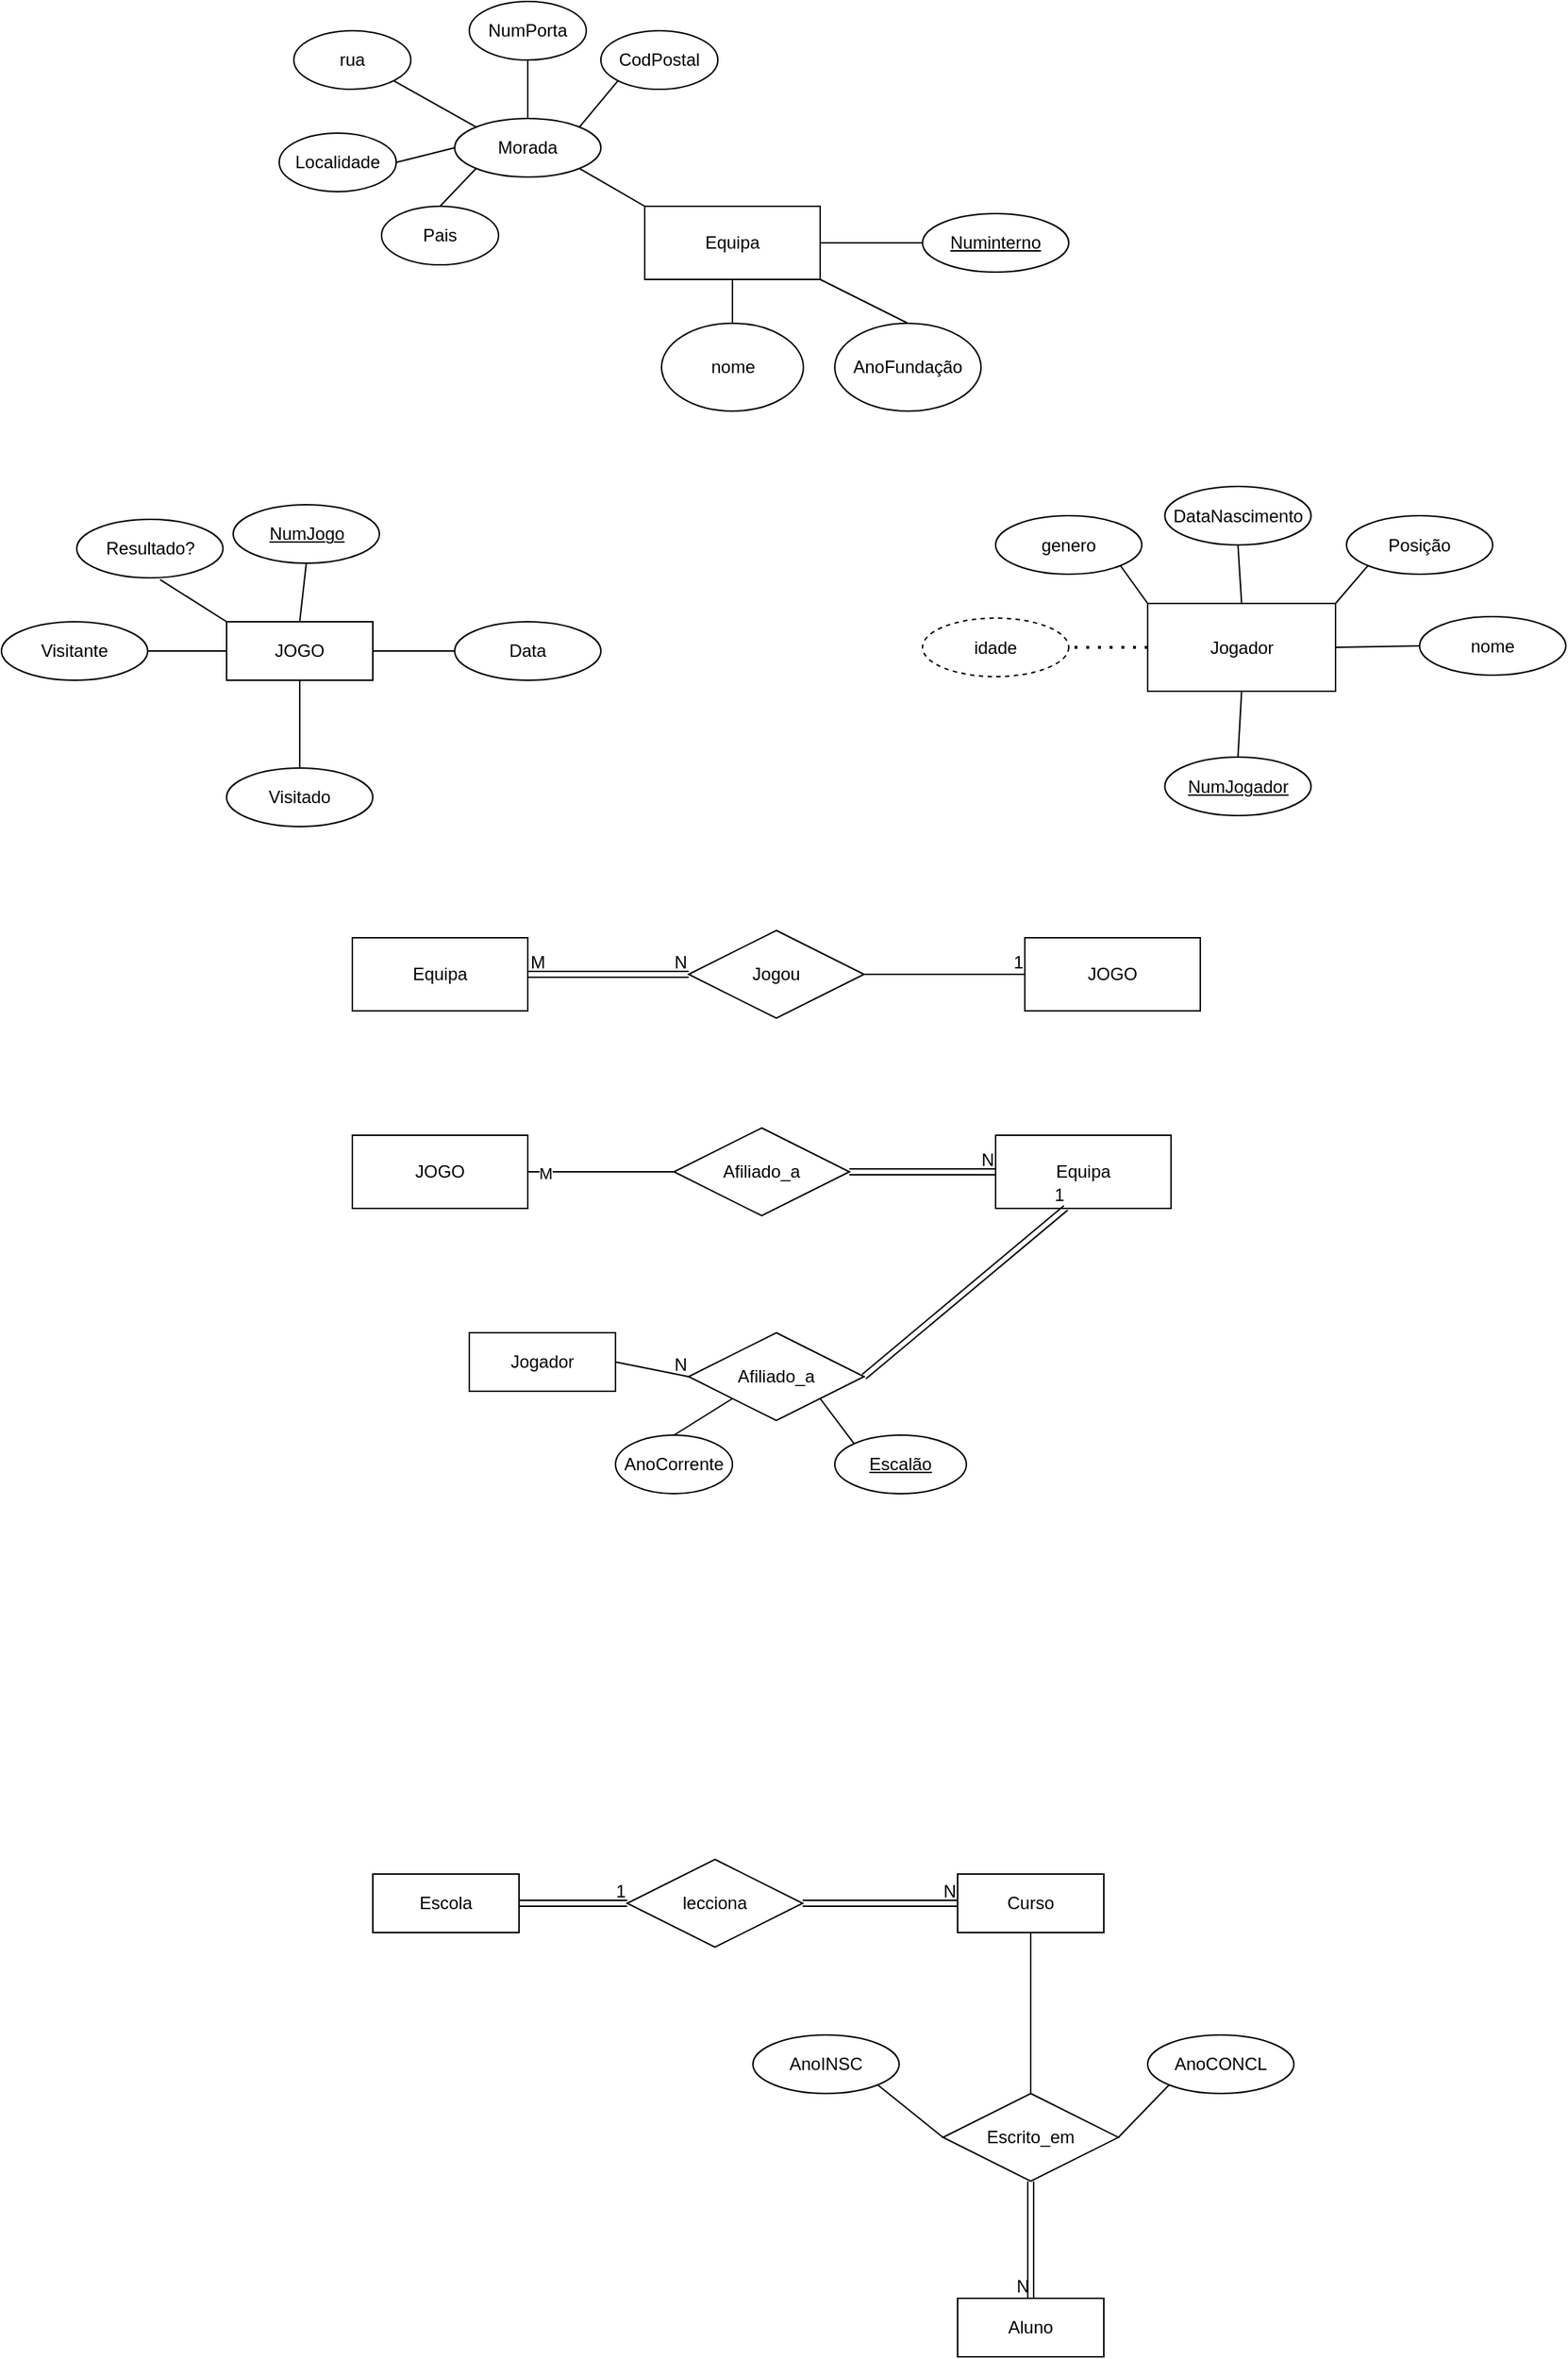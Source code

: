 <mxfile version="24.7.16">
  <diagram name="Página-1" id="aXLpPnv2NKacDEt0Qhfw">
    <mxGraphModel dx="1822" dy="582" grid="1" gridSize="10" guides="1" tooltips="1" connect="1" arrows="1" fold="1" page="1" pageScale="1" pageWidth="827" pageHeight="1169" math="0" shadow="0">
      <root>
        <mxCell id="0" />
        <mxCell id="1" parent="0" />
        <mxCell id="0BGUU8HDMgY6EAeC4oMd-1" value="Equipa" style="rounded=0;whiteSpace=wrap;html=1;" parent="1" vertex="1">
          <mxGeometry x="420" y="210" width="120" height="50" as="geometry" />
        </mxCell>
        <mxCell id="0BGUU8HDMgY6EAeC4oMd-2" value="AnoFundação" style="ellipse;whiteSpace=wrap;html=1;" parent="1" vertex="1">
          <mxGeometry x="550" y="290" width="100" height="60" as="geometry" />
        </mxCell>
        <mxCell id="0BGUU8HDMgY6EAeC4oMd-3" value="" style="endArrow=none;html=1;rounded=0;exitX=0.5;exitY=0;exitDx=0;exitDy=0;entryX=1;entryY=1;entryDx=0;entryDy=0;" parent="1" source="0BGUU8HDMgY6EAeC4oMd-2" target="0BGUU8HDMgY6EAeC4oMd-1" edge="1">
          <mxGeometry width="50" height="50" relative="1" as="geometry">
            <mxPoint x="510" y="280" as="sourcePoint" />
            <mxPoint x="560" y="230" as="targetPoint" />
          </mxGeometry>
        </mxCell>
        <mxCell id="0BGUU8HDMgY6EAeC4oMd-4" value="nome" style="ellipse;whiteSpace=wrap;html=1;" parent="1" vertex="1">
          <mxGeometry x="431.5" y="290" width="97" height="60" as="geometry" />
        </mxCell>
        <mxCell id="0BGUU8HDMgY6EAeC4oMd-5" value="" style="endArrow=none;html=1;rounded=0;exitX=0.5;exitY=0;exitDx=0;exitDy=0;entryX=0.5;entryY=1;entryDx=0;entryDy=0;" parent="1" source="0BGUU8HDMgY6EAeC4oMd-4" target="0BGUU8HDMgY6EAeC4oMd-1" edge="1">
          <mxGeometry width="50" height="50" relative="1" as="geometry">
            <mxPoint x="510" y="280" as="sourcePoint" />
            <mxPoint x="560" y="230" as="targetPoint" />
          </mxGeometry>
        </mxCell>
        <mxCell id="0BGUU8HDMgY6EAeC4oMd-17" value="Numinterno" style="ellipse;whiteSpace=wrap;html=1;align=center;fontStyle=4;" parent="1" vertex="1">
          <mxGeometry x="610" y="215" width="100" height="40" as="geometry" />
        </mxCell>
        <mxCell id="0BGUU8HDMgY6EAeC4oMd-18" value="" style="endArrow=none;html=1;rounded=0;entryX=0;entryY=0.5;entryDx=0;entryDy=0;exitX=1;exitY=0.5;exitDx=0;exitDy=0;" parent="1" source="0BGUU8HDMgY6EAeC4oMd-1" target="0BGUU8HDMgY6EAeC4oMd-17" edge="1">
          <mxGeometry width="50" height="50" relative="1" as="geometry">
            <mxPoint x="450" y="240" as="sourcePoint" />
            <mxPoint x="500" y="190" as="targetPoint" />
          </mxGeometry>
        </mxCell>
        <mxCell id="0BGUU8HDMgY6EAeC4oMd-20" value="Morada" style="ellipse;whiteSpace=wrap;html=1;align=center;" parent="1" vertex="1">
          <mxGeometry x="290" y="150" width="100" height="40" as="geometry" />
        </mxCell>
        <mxCell id="0BGUU8HDMgY6EAeC4oMd-21" value="" style="endArrow=none;html=1;rounded=0;entryX=1;entryY=1;entryDx=0;entryDy=0;exitX=0;exitY=0;exitDx=0;exitDy=0;" parent="1" source="0BGUU8HDMgY6EAeC4oMd-1" target="0BGUU8HDMgY6EAeC4oMd-20" edge="1">
          <mxGeometry width="50" height="50" relative="1" as="geometry">
            <mxPoint x="470" y="210" as="sourcePoint" />
            <mxPoint x="500" y="190" as="targetPoint" />
          </mxGeometry>
        </mxCell>
        <mxCell id="0BGUU8HDMgY6EAeC4oMd-25" value="Jogador" style="whiteSpace=wrap;html=1;align=center;" parent="1" vertex="1">
          <mxGeometry x="764" y="481.5" width="128.5" height="60" as="geometry" />
        </mxCell>
        <mxCell id="0BGUU8HDMgY6EAeC4oMd-26" value="nome" style="ellipse;whiteSpace=wrap;html=1;align=center;" parent="1" vertex="1">
          <mxGeometry x="950" y="490.5" width="100" height="40" as="geometry" />
        </mxCell>
        <mxCell id="0BGUU8HDMgY6EAeC4oMd-27" value="NumJogador" style="ellipse;whiteSpace=wrap;html=1;align=center;fontStyle=4;" parent="1" vertex="1">
          <mxGeometry x="775.75" y="586.5" width="100" height="40" as="geometry" />
        </mxCell>
        <mxCell id="0BGUU8HDMgY6EAeC4oMd-28" value="rua" style="ellipse;whiteSpace=wrap;html=1;align=center;" parent="1" vertex="1">
          <mxGeometry x="180" y="90" width="80" height="40" as="geometry" />
        </mxCell>
        <mxCell id="0BGUU8HDMgY6EAeC4oMd-29" value="NumPorta" style="ellipse;whiteSpace=wrap;html=1;align=center;" parent="1" vertex="1">
          <mxGeometry x="300" y="70" width="80" height="40" as="geometry" />
        </mxCell>
        <mxCell id="0BGUU8HDMgY6EAeC4oMd-30" value="CodPostal" style="ellipse;whiteSpace=wrap;html=1;align=center;" parent="1" vertex="1">
          <mxGeometry x="390" y="90" width="80" height="40" as="geometry" />
        </mxCell>
        <mxCell id="0BGUU8HDMgY6EAeC4oMd-31" value="Localidade" style="ellipse;whiteSpace=wrap;html=1;align=center;" parent="1" vertex="1">
          <mxGeometry x="170" y="160" width="80" height="40" as="geometry" />
        </mxCell>
        <mxCell id="0BGUU8HDMgY6EAeC4oMd-32" value="Pais" style="ellipse;whiteSpace=wrap;html=1;align=center;" parent="1" vertex="1">
          <mxGeometry x="240" y="210" width="80" height="40" as="geometry" />
        </mxCell>
        <mxCell id="0BGUU8HDMgY6EAeC4oMd-33" value="" style="endArrow=none;html=1;rounded=0;exitX=1;exitY=0;exitDx=0;exitDy=0;entryX=0;entryY=1;entryDx=0;entryDy=0;" parent="1" source="0BGUU8HDMgY6EAeC4oMd-20" target="0BGUU8HDMgY6EAeC4oMd-30" edge="1">
          <mxGeometry width="50" height="50" relative="1" as="geometry">
            <mxPoint x="450" y="160" as="sourcePoint" />
            <mxPoint x="500" y="110" as="targetPoint" />
          </mxGeometry>
        </mxCell>
        <mxCell id="0BGUU8HDMgY6EAeC4oMd-34" value="" style="endArrow=none;html=1;rounded=0;exitX=0.5;exitY=0;exitDx=0;exitDy=0;entryX=0.5;entryY=1;entryDx=0;entryDy=0;" parent="1" source="0BGUU8HDMgY6EAeC4oMd-20" target="0BGUU8HDMgY6EAeC4oMd-29" edge="1">
          <mxGeometry width="50" height="50" relative="1" as="geometry">
            <mxPoint x="385" y="166" as="sourcePoint" />
            <mxPoint x="420" y="130" as="targetPoint" />
          </mxGeometry>
        </mxCell>
        <mxCell id="0BGUU8HDMgY6EAeC4oMd-35" value="" style="endArrow=none;html=1;rounded=0;exitX=0;exitY=0;exitDx=0;exitDy=0;entryX=1;entryY=1;entryDx=0;entryDy=0;" parent="1" source="0BGUU8HDMgY6EAeC4oMd-20" target="0BGUU8HDMgY6EAeC4oMd-28" edge="1">
          <mxGeometry width="50" height="50" relative="1" as="geometry">
            <mxPoint x="395" y="176" as="sourcePoint" />
            <mxPoint x="430" y="140" as="targetPoint" />
          </mxGeometry>
        </mxCell>
        <mxCell id="0BGUU8HDMgY6EAeC4oMd-36" value="" style="endArrow=none;html=1;rounded=0;exitX=0;exitY=0.5;exitDx=0;exitDy=0;entryX=1;entryY=0.5;entryDx=0;entryDy=0;" parent="1" source="0BGUU8HDMgY6EAeC4oMd-20" target="0BGUU8HDMgY6EAeC4oMd-31" edge="1">
          <mxGeometry width="50" height="50" relative="1" as="geometry">
            <mxPoint x="405" y="186" as="sourcePoint" />
            <mxPoint x="440" y="150" as="targetPoint" />
          </mxGeometry>
        </mxCell>
        <mxCell id="0BGUU8HDMgY6EAeC4oMd-37" value="" style="endArrow=none;html=1;rounded=0;exitX=0;exitY=1;exitDx=0;exitDy=0;entryX=0.5;entryY=0;entryDx=0;entryDy=0;" parent="1" source="0BGUU8HDMgY6EAeC4oMd-20" target="0BGUU8HDMgY6EAeC4oMd-32" edge="1">
          <mxGeometry width="50" height="50" relative="1" as="geometry">
            <mxPoint x="415" y="196" as="sourcePoint" />
            <mxPoint x="450" y="160" as="targetPoint" />
          </mxGeometry>
        </mxCell>
        <mxCell id="0BGUU8HDMgY6EAeC4oMd-38" value="DataNascimento" style="ellipse;whiteSpace=wrap;html=1;align=center;" parent="1" vertex="1">
          <mxGeometry x="775.75" y="401.5" width="100" height="40" as="geometry" />
        </mxCell>
        <mxCell id="0BGUU8HDMgY6EAeC4oMd-39" value="idade" style="ellipse;whiteSpace=wrap;html=1;align=center;dashed=1;" parent="1" vertex="1">
          <mxGeometry x="610" y="491.5" width="100" height="40" as="geometry" />
        </mxCell>
        <mxCell id="0BGUU8HDMgY6EAeC4oMd-40" value="genero" style="ellipse;whiteSpace=wrap;html=1;align=center;" parent="1" vertex="1">
          <mxGeometry x="660" y="421.5" width="100" height="40" as="geometry" />
        </mxCell>
        <mxCell id="0BGUU8HDMgY6EAeC4oMd-41" value="Posição" style="ellipse;whiteSpace=wrap;html=1;align=center;" parent="1" vertex="1">
          <mxGeometry x="900" y="421.5" width="100" height="40" as="geometry" />
        </mxCell>
        <mxCell id="0BGUU8HDMgY6EAeC4oMd-42" value="" style="endArrow=none;dashed=1;html=1;dashPattern=1 3;strokeWidth=2;rounded=0;entryX=1;entryY=0.5;entryDx=0;entryDy=0;exitX=0;exitY=0.5;exitDx=0;exitDy=0;" parent="1" source="0BGUU8HDMgY6EAeC4oMd-25" target="0BGUU8HDMgY6EAeC4oMd-39" edge="1">
          <mxGeometry width="50" height="50" relative="1" as="geometry">
            <mxPoint x="790" y="391.5" as="sourcePoint" />
            <mxPoint x="840" y="341.5" as="targetPoint" />
          </mxGeometry>
        </mxCell>
        <mxCell id="0BGUU8HDMgY6EAeC4oMd-43" value="" style="endArrow=none;html=1;rounded=0;exitX=1;exitY=1;exitDx=0;exitDy=0;entryX=0;entryY=0;entryDx=0;entryDy=0;" parent="1" source="0BGUU8HDMgY6EAeC4oMd-40" target="0BGUU8HDMgY6EAeC4oMd-25" edge="1">
          <mxGeometry width="50" height="50" relative="1" as="geometry">
            <mxPoint x="790" y="391.5" as="sourcePoint" />
            <mxPoint x="840" y="341.5" as="targetPoint" />
          </mxGeometry>
        </mxCell>
        <mxCell id="0BGUU8HDMgY6EAeC4oMd-44" value="" style="endArrow=none;html=1;rounded=0;exitX=0.5;exitY=0;exitDx=0;exitDy=0;entryX=0.5;entryY=1;entryDx=0;entryDy=0;" parent="1" source="0BGUU8HDMgY6EAeC4oMd-25" target="0BGUU8HDMgY6EAeC4oMd-38" edge="1">
          <mxGeometry width="50" height="50" relative="1" as="geometry">
            <mxPoint x="790" y="391.5" as="sourcePoint" />
            <mxPoint x="840" y="341.5" as="targetPoint" />
          </mxGeometry>
        </mxCell>
        <mxCell id="0BGUU8HDMgY6EAeC4oMd-46" value="" style="endArrow=none;html=1;rounded=0;exitX=1;exitY=0;exitDx=0;exitDy=0;entryX=0;entryY=1;entryDx=0;entryDy=0;" parent="1" source="0BGUU8HDMgY6EAeC4oMd-25" target="0BGUU8HDMgY6EAeC4oMd-41" edge="1">
          <mxGeometry width="50" height="50" relative="1" as="geometry">
            <mxPoint x="790" y="391.5" as="sourcePoint" />
            <mxPoint x="840" y="341.5" as="targetPoint" />
          </mxGeometry>
        </mxCell>
        <mxCell id="0BGUU8HDMgY6EAeC4oMd-47" value="" style="endArrow=none;html=1;rounded=0;exitX=0.5;exitY=1;exitDx=0;exitDy=0;entryX=0.5;entryY=0;entryDx=0;entryDy=0;" parent="1" source="0BGUU8HDMgY6EAeC4oMd-25" target="0BGUU8HDMgY6EAeC4oMd-27" edge="1">
          <mxGeometry width="50" height="50" relative="1" as="geometry">
            <mxPoint x="790" y="391.5" as="sourcePoint" />
            <mxPoint x="840" y="341.5" as="targetPoint" />
          </mxGeometry>
        </mxCell>
        <mxCell id="0BGUU8HDMgY6EAeC4oMd-48" value="" style="endArrow=none;html=1;rounded=0;exitX=1;exitY=0.5;exitDx=0;exitDy=0;entryX=0;entryY=0.5;entryDx=0;entryDy=0;" parent="1" source="0BGUU8HDMgY6EAeC4oMd-25" target="0BGUU8HDMgY6EAeC4oMd-26" edge="1">
          <mxGeometry width="50" height="50" relative="1" as="geometry">
            <mxPoint x="790" y="391.5" as="sourcePoint" />
            <mxPoint x="840" y="341.5" as="targetPoint" />
          </mxGeometry>
        </mxCell>
        <mxCell id="0BGUU8HDMgY6EAeC4oMd-49" value="JOGO" style="whiteSpace=wrap;html=1;align=center;" parent="1" vertex="1">
          <mxGeometry x="134" y="494" width="100" height="40" as="geometry" />
        </mxCell>
        <mxCell id="0BGUU8HDMgY6EAeC4oMd-50" value="Data" style="ellipse;whiteSpace=wrap;html=1;align=center;" parent="1" vertex="1">
          <mxGeometry x="290" y="494" width="100" height="40" as="geometry" />
        </mxCell>
        <mxCell id="0BGUU8HDMgY6EAeC4oMd-51" value="Visitante" style="ellipse;whiteSpace=wrap;html=1;align=center;" parent="1" vertex="1">
          <mxGeometry x="-20" y="494" width="100" height="40" as="geometry" />
        </mxCell>
        <mxCell id="0BGUU8HDMgY6EAeC4oMd-52" value="Visitado" style="ellipse;whiteSpace=wrap;html=1;align=center;" parent="1" vertex="1">
          <mxGeometry x="134" y="594" width="100" height="40" as="geometry" />
        </mxCell>
        <mxCell id="0BGUU8HDMgY6EAeC4oMd-53" value="NumJogo" style="ellipse;whiteSpace=wrap;html=1;align=center;fontStyle=4;" parent="1" vertex="1">
          <mxGeometry x="138.5" y="414" width="100" height="40" as="geometry" />
        </mxCell>
        <mxCell id="0BGUU8HDMgY6EAeC4oMd-55" value="Resultado?" style="ellipse;whiteSpace=wrap;html=1;align=center;" parent="1" vertex="1">
          <mxGeometry x="31.5" y="424" width="100" height="40" as="geometry" />
        </mxCell>
        <mxCell id="0BGUU8HDMgY6EAeC4oMd-56" value="" style="endArrow=none;html=1;rounded=0;exitX=0.5;exitY=0;exitDx=0;exitDy=0;entryX=0.5;entryY=1;entryDx=0;entryDy=0;" parent="1" source="0BGUU8HDMgY6EAeC4oMd-49" target="0BGUU8HDMgY6EAeC4oMd-53" edge="1">
          <mxGeometry width="50" height="50" relative="1" as="geometry">
            <mxPoint x="160" y="454" as="sourcePoint" />
            <mxPoint x="210" y="404" as="targetPoint" />
          </mxGeometry>
        </mxCell>
        <mxCell id="0BGUU8HDMgY6EAeC4oMd-57" value="" style="endArrow=none;html=1;rounded=0;exitX=1;exitY=0.5;exitDx=0;exitDy=0;entryX=0;entryY=0.5;entryDx=0;entryDy=0;" parent="1" source="0BGUU8HDMgY6EAeC4oMd-49" target="0BGUU8HDMgY6EAeC4oMd-50" edge="1">
          <mxGeometry width="50" height="50" relative="1" as="geometry">
            <mxPoint x="194" y="504" as="sourcePoint" />
            <mxPoint x="199" y="464" as="targetPoint" />
          </mxGeometry>
        </mxCell>
        <mxCell id="0BGUU8HDMgY6EAeC4oMd-58" value="" style="endArrow=none;html=1;rounded=0;exitX=0;exitY=0;exitDx=0;exitDy=0;entryX=0.57;entryY=1.03;entryDx=0;entryDy=0;entryPerimeter=0;" parent="1" source="0BGUU8HDMgY6EAeC4oMd-49" target="0BGUU8HDMgY6EAeC4oMd-55" edge="1">
          <mxGeometry width="50" height="50" relative="1" as="geometry">
            <mxPoint x="204" y="514" as="sourcePoint" />
            <mxPoint x="209" y="474" as="targetPoint" />
          </mxGeometry>
        </mxCell>
        <mxCell id="0BGUU8HDMgY6EAeC4oMd-59" value="" style="endArrow=none;html=1;rounded=0;exitX=0;exitY=0.5;exitDx=0;exitDy=0;entryX=1;entryY=0.5;entryDx=0;entryDy=0;" parent="1" source="0BGUU8HDMgY6EAeC4oMd-49" target="0BGUU8HDMgY6EAeC4oMd-51" edge="1">
          <mxGeometry width="50" height="50" relative="1" as="geometry">
            <mxPoint x="214" y="524" as="sourcePoint" />
            <mxPoint x="219" y="484" as="targetPoint" />
          </mxGeometry>
        </mxCell>
        <mxCell id="0BGUU8HDMgY6EAeC4oMd-60" value="" style="endArrow=none;html=1;rounded=0;exitX=0.5;exitY=0;exitDx=0;exitDy=0;entryX=0.5;entryY=1;entryDx=0;entryDy=0;" parent="1" source="0BGUU8HDMgY6EAeC4oMd-52" target="0BGUU8HDMgY6EAeC4oMd-49" edge="1">
          <mxGeometry width="50" height="50" relative="1" as="geometry">
            <mxPoint x="224" y="534" as="sourcePoint" />
            <mxPoint x="229" y="494" as="targetPoint" />
          </mxGeometry>
        </mxCell>
        <mxCell id="0BGUU8HDMgY6EAeC4oMd-62" value="Escola" style="whiteSpace=wrap;html=1;align=center;" parent="1" vertex="1">
          <mxGeometry x="234" y="1350" width="100" height="40" as="geometry" />
        </mxCell>
        <mxCell id="0BGUU8HDMgY6EAeC4oMd-63" value="lecciona" style="shape=rhombus;perimeter=rhombusPerimeter;whiteSpace=wrap;html=1;align=center;" parent="1" vertex="1">
          <mxGeometry x="408" y="1340" width="120" height="60" as="geometry" />
        </mxCell>
        <mxCell id="0BGUU8HDMgY6EAeC4oMd-65" value="Escrito_em" style="shape=rhombus;perimeter=rhombusPerimeter;whiteSpace=wrap;html=1;align=center;" parent="1" vertex="1">
          <mxGeometry x="624" y="1500" width="120" height="60" as="geometry" />
        </mxCell>
        <mxCell id="0BGUU8HDMgY6EAeC4oMd-73" value="Curso" style="whiteSpace=wrap;html=1;align=center;" parent="1" vertex="1">
          <mxGeometry x="634" y="1350" width="100" height="40" as="geometry" />
        </mxCell>
        <mxCell id="0BGUU8HDMgY6EAeC4oMd-76" value="Aluno" style="whiteSpace=wrap;html=1;align=center;" parent="1" vertex="1">
          <mxGeometry x="634" y="1640" width="100" height="40" as="geometry" />
        </mxCell>
        <mxCell id="0BGUU8HDMgY6EAeC4oMd-93" value="" style="endArrow=none;html=1;rounded=0;exitX=0.5;exitY=0;exitDx=0;exitDy=0;entryX=0.5;entryY=1;entryDx=0;entryDy=0;" parent="1" source="0BGUU8HDMgY6EAeC4oMd-65" target="0BGUU8HDMgY6EAeC4oMd-73" edge="1">
          <mxGeometry width="50" height="50" relative="1" as="geometry">
            <mxPoint x="454" y="1460" as="sourcePoint" />
            <mxPoint x="504" y="1410" as="targetPoint" />
          </mxGeometry>
        </mxCell>
        <mxCell id="0BGUU8HDMgY6EAeC4oMd-100" value="AnoINSC" style="ellipse;whiteSpace=wrap;html=1;align=center;" parent="1" vertex="1">
          <mxGeometry x="494" y="1460" width="100" height="40" as="geometry" />
        </mxCell>
        <mxCell id="0BGUU8HDMgY6EAeC4oMd-101" value="AnoCONCL" style="ellipse;whiteSpace=wrap;html=1;align=center;" parent="1" vertex="1">
          <mxGeometry x="764" y="1460" width="100" height="40" as="geometry" />
        </mxCell>
        <mxCell id="0BGUU8HDMgY6EAeC4oMd-102" value="" style="endArrow=none;html=1;rounded=0;exitX=0;exitY=0.5;exitDx=0;exitDy=0;entryX=1;entryY=1;entryDx=0;entryDy=0;" parent="1" source="0BGUU8HDMgY6EAeC4oMd-65" target="0BGUU8HDMgY6EAeC4oMd-100" edge="1">
          <mxGeometry width="50" height="50" relative="1" as="geometry">
            <mxPoint x="574" y="1460" as="sourcePoint" />
            <mxPoint x="624" y="1410" as="targetPoint" />
          </mxGeometry>
        </mxCell>
        <mxCell id="0BGUU8HDMgY6EAeC4oMd-103" value="" style="endArrow=none;html=1;rounded=0;exitX=1;exitY=0.5;exitDx=0;exitDy=0;entryX=0;entryY=1;entryDx=0;entryDy=0;" parent="1" source="0BGUU8HDMgY6EAeC4oMd-65" target="0BGUU8HDMgY6EAeC4oMd-101" edge="1">
          <mxGeometry width="50" height="50" relative="1" as="geometry">
            <mxPoint x="634" y="1540" as="sourcePoint" />
            <mxPoint x="589" y="1504" as="targetPoint" />
          </mxGeometry>
        </mxCell>
        <mxCell id="XTTAguBEuDXM-MBKySMm-2" value="" style="shape=link;html=1;rounded=0;entryX=0;entryY=0.5;entryDx=0;entryDy=0;" parent="1" source="0BGUU8HDMgY6EAeC4oMd-63" target="0BGUU8HDMgY6EAeC4oMd-73" edge="1">
          <mxGeometry relative="1" as="geometry">
            <mxPoint x="374" y="1460" as="sourcePoint" />
            <mxPoint x="534" y="1460" as="targetPoint" />
          </mxGeometry>
        </mxCell>
        <mxCell id="XTTAguBEuDXM-MBKySMm-3" value="N" style="resizable=0;html=1;whiteSpace=wrap;align=right;verticalAlign=bottom;" parent="XTTAguBEuDXM-MBKySMm-2" connectable="0" vertex="1">
          <mxGeometry x="1" relative="1" as="geometry" />
        </mxCell>
        <mxCell id="XTTAguBEuDXM-MBKySMm-4" value="" style="shape=link;html=1;rounded=0;entryX=0;entryY=0.5;entryDx=0;entryDy=0;exitX=1;exitY=0.5;exitDx=0;exitDy=0;" parent="1" source="0BGUU8HDMgY6EAeC4oMd-62" target="0BGUU8HDMgY6EAeC4oMd-63" edge="1">
          <mxGeometry relative="1" as="geometry">
            <mxPoint x="294" y="1400" as="sourcePoint" />
            <mxPoint x="454" y="1400" as="targetPoint" />
          </mxGeometry>
        </mxCell>
        <mxCell id="XTTAguBEuDXM-MBKySMm-5" value="1" style="resizable=0;html=1;whiteSpace=wrap;align=right;verticalAlign=bottom;" parent="XTTAguBEuDXM-MBKySMm-4" connectable="0" vertex="1">
          <mxGeometry x="1" relative="1" as="geometry" />
        </mxCell>
        <mxCell id="XTTAguBEuDXM-MBKySMm-6" value="" style="shape=link;html=1;rounded=0;entryX=0.5;entryY=0;entryDx=0;entryDy=0;exitX=0.5;exitY=1;exitDx=0;exitDy=0;" parent="1" source="0BGUU8HDMgY6EAeC4oMd-65" target="0BGUU8HDMgY6EAeC4oMd-76" edge="1">
          <mxGeometry relative="1" as="geometry">
            <mxPoint x="374" y="1460" as="sourcePoint" />
            <mxPoint x="534" y="1460" as="targetPoint" />
          </mxGeometry>
        </mxCell>
        <mxCell id="XTTAguBEuDXM-MBKySMm-7" value="N" style="resizable=0;html=1;whiteSpace=wrap;align=right;verticalAlign=bottom;" parent="XTTAguBEuDXM-MBKySMm-6" connectable="0" vertex="1">
          <mxGeometry x="1" relative="1" as="geometry" />
        </mxCell>
        <mxCell id="Tuga2ND35uUjj7_drMSJ-1" value="Equipa" style="rounded=0;whiteSpace=wrap;html=1;" vertex="1" parent="1">
          <mxGeometry x="220" y="710" width="120" height="50" as="geometry" />
        </mxCell>
        <mxCell id="Tuga2ND35uUjj7_drMSJ-2" value="JOGO" style="whiteSpace=wrap;html=1;align=center;" vertex="1" parent="1">
          <mxGeometry x="680" y="710" width="120" height="50" as="geometry" />
        </mxCell>
        <mxCell id="Tuga2ND35uUjj7_drMSJ-3" value="Jogou" style="shape=rhombus;perimeter=rhombusPerimeter;whiteSpace=wrap;html=1;align=center;" vertex="1" parent="1">
          <mxGeometry x="450" y="705" width="120" height="60" as="geometry" />
        </mxCell>
        <mxCell id="Tuga2ND35uUjj7_drMSJ-15" value="Afiliado_a" style="shape=rhombus;perimeter=rhombusPerimeter;whiteSpace=wrap;html=1;align=center;" vertex="1" parent="1">
          <mxGeometry x="440" y="840" width="120" height="60" as="geometry" />
        </mxCell>
        <mxCell id="Tuga2ND35uUjj7_drMSJ-17" value="JOGO" style="whiteSpace=wrap;html=1;align=center;" vertex="1" parent="1">
          <mxGeometry x="220" y="845" width="120" height="50" as="geometry" />
        </mxCell>
        <mxCell id="Tuga2ND35uUjj7_drMSJ-18" value="Equipa" style="rounded=0;whiteSpace=wrap;html=1;" vertex="1" parent="1">
          <mxGeometry x="660" y="845" width="120" height="50" as="geometry" />
        </mxCell>
        <mxCell id="Tuga2ND35uUjj7_drMSJ-31" value="AnoCorrente" style="ellipse;whiteSpace=wrap;html=1;align=center;" vertex="1" parent="1">
          <mxGeometry x="400" y="1050" width="80" height="40" as="geometry" />
        </mxCell>
        <mxCell id="Tuga2ND35uUjj7_drMSJ-35" value="Afiliado_a" style="shape=rhombus;perimeter=rhombusPerimeter;whiteSpace=wrap;html=1;align=center;" vertex="1" parent="1">
          <mxGeometry x="450" y="980" width="120" height="60" as="geometry" />
        </mxCell>
        <mxCell id="Tuga2ND35uUjj7_drMSJ-48" value="Escalão" style="ellipse;whiteSpace=wrap;html=1;align=center;fontStyle=4;" vertex="1" parent="1">
          <mxGeometry x="550" y="1050" width="90" height="40" as="geometry" />
        </mxCell>
        <mxCell id="Tuga2ND35uUjj7_drMSJ-49" value="" style="endArrow=none;html=1;rounded=0;entryX=0;entryY=0;entryDx=0;entryDy=0;exitX=1;exitY=1;exitDx=0;exitDy=0;" edge="1" parent="1" source="Tuga2ND35uUjj7_drMSJ-35" target="Tuga2ND35uUjj7_drMSJ-48">
          <mxGeometry relative="1" as="geometry">
            <mxPoint x="430" y="970" as="sourcePoint" />
            <mxPoint x="590" y="970" as="targetPoint" />
          </mxGeometry>
        </mxCell>
        <mxCell id="Tuga2ND35uUjj7_drMSJ-51" value="" style="endArrow=none;html=1;rounded=0;exitX=0.5;exitY=0;exitDx=0;exitDy=0;entryX=0;entryY=1;entryDx=0;entryDy=0;" edge="1" parent="1" source="Tuga2ND35uUjj7_drMSJ-31" target="Tuga2ND35uUjj7_drMSJ-35">
          <mxGeometry relative="1" as="geometry">
            <mxPoint x="430" y="970" as="sourcePoint" />
            <mxPoint x="590" y="970" as="targetPoint" />
          </mxGeometry>
        </mxCell>
        <mxCell id="Tuga2ND35uUjj7_drMSJ-55" value="" style="shape=link;html=1;rounded=0;entryX=0;entryY=0.5;entryDx=0;entryDy=0;exitX=1;exitY=0.5;exitDx=0;exitDy=0;" edge="1" parent="1" source="Tuga2ND35uUjj7_drMSJ-15" target="Tuga2ND35uUjj7_drMSJ-18">
          <mxGeometry relative="1" as="geometry">
            <mxPoint x="430" y="970" as="sourcePoint" />
            <mxPoint x="590" y="970" as="targetPoint" />
          </mxGeometry>
        </mxCell>
        <mxCell id="Tuga2ND35uUjj7_drMSJ-56" value="N" style="resizable=0;html=1;whiteSpace=wrap;align=right;verticalAlign=bottom;" connectable="0" vertex="1" parent="Tuga2ND35uUjj7_drMSJ-55">
          <mxGeometry x="1" relative="1" as="geometry" />
        </mxCell>
        <mxCell id="Tuga2ND35uUjj7_drMSJ-57" value="" style="endArrow=none;html=1;rounded=0;entryX=0;entryY=0.5;entryDx=0;entryDy=0;exitX=1;exitY=0.5;exitDx=0;exitDy=0;" edge="1" parent="1" source="Tuga2ND35uUjj7_drMSJ-17" target="Tuga2ND35uUjj7_drMSJ-15">
          <mxGeometry relative="1" as="geometry">
            <mxPoint x="430" y="970" as="sourcePoint" />
            <mxPoint x="590" y="970" as="targetPoint" />
          </mxGeometry>
        </mxCell>
        <mxCell id="Tuga2ND35uUjj7_drMSJ-58" value="" style="resizable=0;html=1;whiteSpace=wrap;align=right;verticalAlign=bottom;" connectable="0" vertex="1" parent="Tuga2ND35uUjj7_drMSJ-57">
          <mxGeometry x="1" relative="1" as="geometry" />
        </mxCell>
        <mxCell id="Tuga2ND35uUjj7_drMSJ-75" value="M" style="edgeLabel;html=1;align=center;verticalAlign=middle;resizable=0;points=[];" vertex="1" connectable="0" parent="Tuga2ND35uUjj7_drMSJ-57">
          <mxGeometry x="-0.757" y="-1" relative="1" as="geometry">
            <mxPoint as="offset" />
          </mxGeometry>
        </mxCell>
        <mxCell id="Tuga2ND35uUjj7_drMSJ-59" value="" style="shape=link;html=1;rounded=0;exitX=1;exitY=0.5;exitDx=0;exitDy=0;entryX=0;entryY=0.5;entryDx=0;entryDy=0;" edge="1" parent="1" source="Tuga2ND35uUjj7_drMSJ-1" target="Tuga2ND35uUjj7_drMSJ-3">
          <mxGeometry relative="1" as="geometry">
            <mxPoint x="430" y="970" as="sourcePoint" />
            <mxPoint x="590" y="970" as="targetPoint" />
          </mxGeometry>
        </mxCell>
        <mxCell id="Tuga2ND35uUjj7_drMSJ-60" value="M" style="resizable=0;html=1;whiteSpace=wrap;align=left;verticalAlign=bottom;" connectable="0" vertex="1" parent="Tuga2ND35uUjj7_drMSJ-59">
          <mxGeometry x="-1" relative="1" as="geometry" />
        </mxCell>
        <mxCell id="Tuga2ND35uUjj7_drMSJ-61" value="N" style="resizable=0;html=1;whiteSpace=wrap;align=right;verticalAlign=bottom;" connectable="0" vertex="1" parent="Tuga2ND35uUjj7_drMSJ-59">
          <mxGeometry x="1" relative="1" as="geometry" />
        </mxCell>
        <mxCell id="Tuga2ND35uUjj7_drMSJ-62" value="" style="endArrow=none;html=1;rounded=0;entryX=0;entryY=0.5;entryDx=0;entryDy=0;exitX=1;exitY=0.5;exitDx=0;exitDy=0;" edge="1" parent="1" source="Tuga2ND35uUjj7_drMSJ-3" target="Tuga2ND35uUjj7_drMSJ-2">
          <mxGeometry relative="1" as="geometry">
            <mxPoint x="430" y="970" as="sourcePoint" />
            <mxPoint x="590" y="970" as="targetPoint" />
          </mxGeometry>
        </mxCell>
        <mxCell id="Tuga2ND35uUjj7_drMSJ-63" value="1" style="resizable=0;html=1;whiteSpace=wrap;align=right;verticalAlign=bottom;" connectable="0" vertex="1" parent="Tuga2ND35uUjj7_drMSJ-62">
          <mxGeometry x="1" relative="1" as="geometry" />
        </mxCell>
        <mxCell id="Tuga2ND35uUjj7_drMSJ-70" value="Jogador" style="whiteSpace=wrap;html=1;align=center;" vertex="1" parent="1">
          <mxGeometry x="300" y="980" width="100" height="40" as="geometry" />
        </mxCell>
        <mxCell id="Tuga2ND35uUjj7_drMSJ-71" value="" style="endArrow=none;html=1;rounded=0;exitX=1;exitY=0.5;exitDx=0;exitDy=0;entryX=0;entryY=0.5;entryDx=0;entryDy=0;" edge="1" parent="1" source="Tuga2ND35uUjj7_drMSJ-70" target="Tuga2ND35uUjj7_drMSJ-35">
          <mxGeometry relative="1" as="geometry">
            <mxPoint x="560" y="1010" as="sourcePoint" />
            <mxPoint x="720" y="1010" as="targetPoint" />
          </mxGeometry>
        </mxCell>
        <mxCell id="Tuga2ND35uUjj7_drMSJ-72" value="N" style="resizable=0;html=1;whiteSpace=wrap;align=right;verticalAlign=bottom;" connectable="0" vertex="1" parent="Tuga2ND35uUjj7_drMSJ-71">
          <mxGeometry x="1" relative="1" as="geometry" />
        </mxCell>
        <mxCell id="Tuga2ND35uUjj7_drMSJ-73" value="" style="shape=link;html=1;rounded=0;entryX=0.4;entryY=0.993;entryDx=0;entryDy=0;entryPerimeter=0;exitX=1;exitY=0.5;exitDx=0;exitDy=0;" edge="1" parent="1" source="Tuga2ND35uUjj7_drMSJ-35" target="Tuga2ND35uUjj7_drMSJ-18">
          <mxGeometry relative="1" as="geometry">
            <mxPoint x="560" y="1010" as="sourcePoint" />
            <mxPoint x="720" y="1010" as="targetPoint" />
          </mxGeometry>
        </mxCell>
        <mxCell id="Tuga2ND35uUjj7_drMSJ-74" value="1" style="resizable=0;html=1;whiteSpace=wrap;align=right;verticalAlign=bottom;" connectable="0" vertex="1" parent="Tuga2ND35uUjj7_drMSJ-73">
          <mxGeometry x="1" relative="1" as="geometry" />
        </mxCell>
      </root>
    </mxGraphModel>
  </diagram>
</mxfile>
